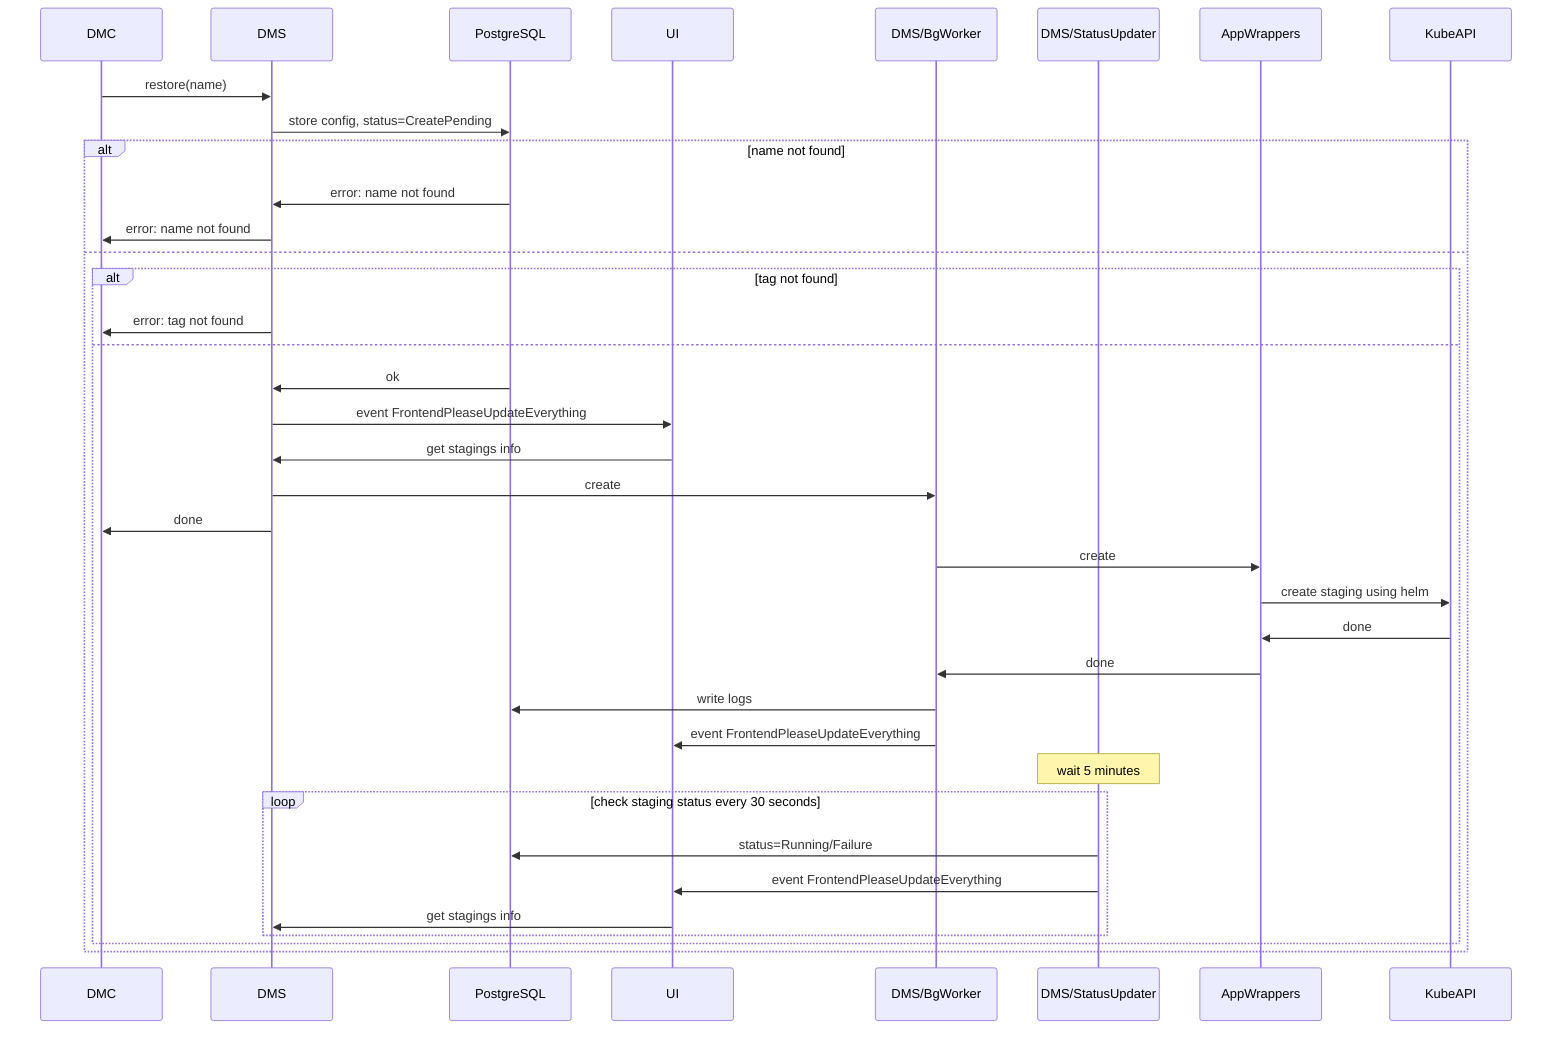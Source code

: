 sequenceDiagram
    participant DMC
    participant DMS
    participant PostgreSQL
    participant UI
    participant DMS/BgWorker
    participant DMS/StatusUpdater
    participant AppWrappers
    participant KubeAPI
    DMC->>DMS: restore(name)
    DMS->>PostgreSQL: store config, status=CreatePending
    alt name not found
        PostgreSQL->>DMS: error: name not found
        DMS->>DMC: error: name not found
    else
        alt tag not found
            DMS->>DMC: error: tag not found
        else
            PostgreSQL->>DMS: ok
            DMS->>UI: event FrontendPleaseUpdateEverything
            UI->>DMS: get stagings info
            DMS->>DMS/BgWorker: create
            DMS->>DMC: done
            DMS/BgWorker->>AppWrappers: create
            AppWrappers->>KubeAPI: create staging using helm
            KubeAPI->>AppWrappers: done
            AppWrappers->>DMS/BgWorker: done
            DMS/BgWorker->>PostgreSQL: write logs
            DMS/BgWorker->>UI: event FrontendPleaseUpdateEverything
            Note over DMS/StatusUpdater: wait 5 minutes
            loop check staging status every 30 seconds
                DMS/StatusUpdater->>PostgreSQL: status=Running/Failure
                DMS/StatusUpdater->>UI: event FrontendPleaseUpdateEverything
                UI->>DMS: get stagings info
            end
        end
    end
